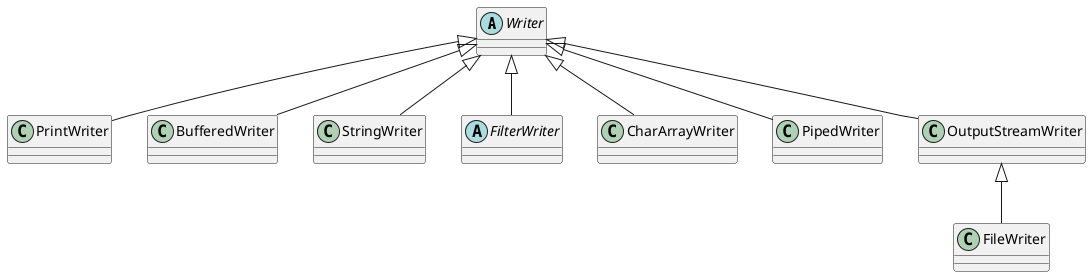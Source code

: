 @startuml

abstract class Writer
class PrintWriter
class BufferedWriter
class StringWriter
abstract class FilterWriter
class CharArrayWriter
class PipedWriter
class OutputStreamWriter
class FileWriter

Writer <|-- PrintWriter
Writer <|-- BufferedWriter
Writer <|-- StringWriter
Writer <|-- FilterWriter
Writer <|-- CharArrayWriter
Writer <|-- PipedWriter
Writer <|-- OutputStreamWriter
OutputStreamWriter <|--FileWriter


@enduml